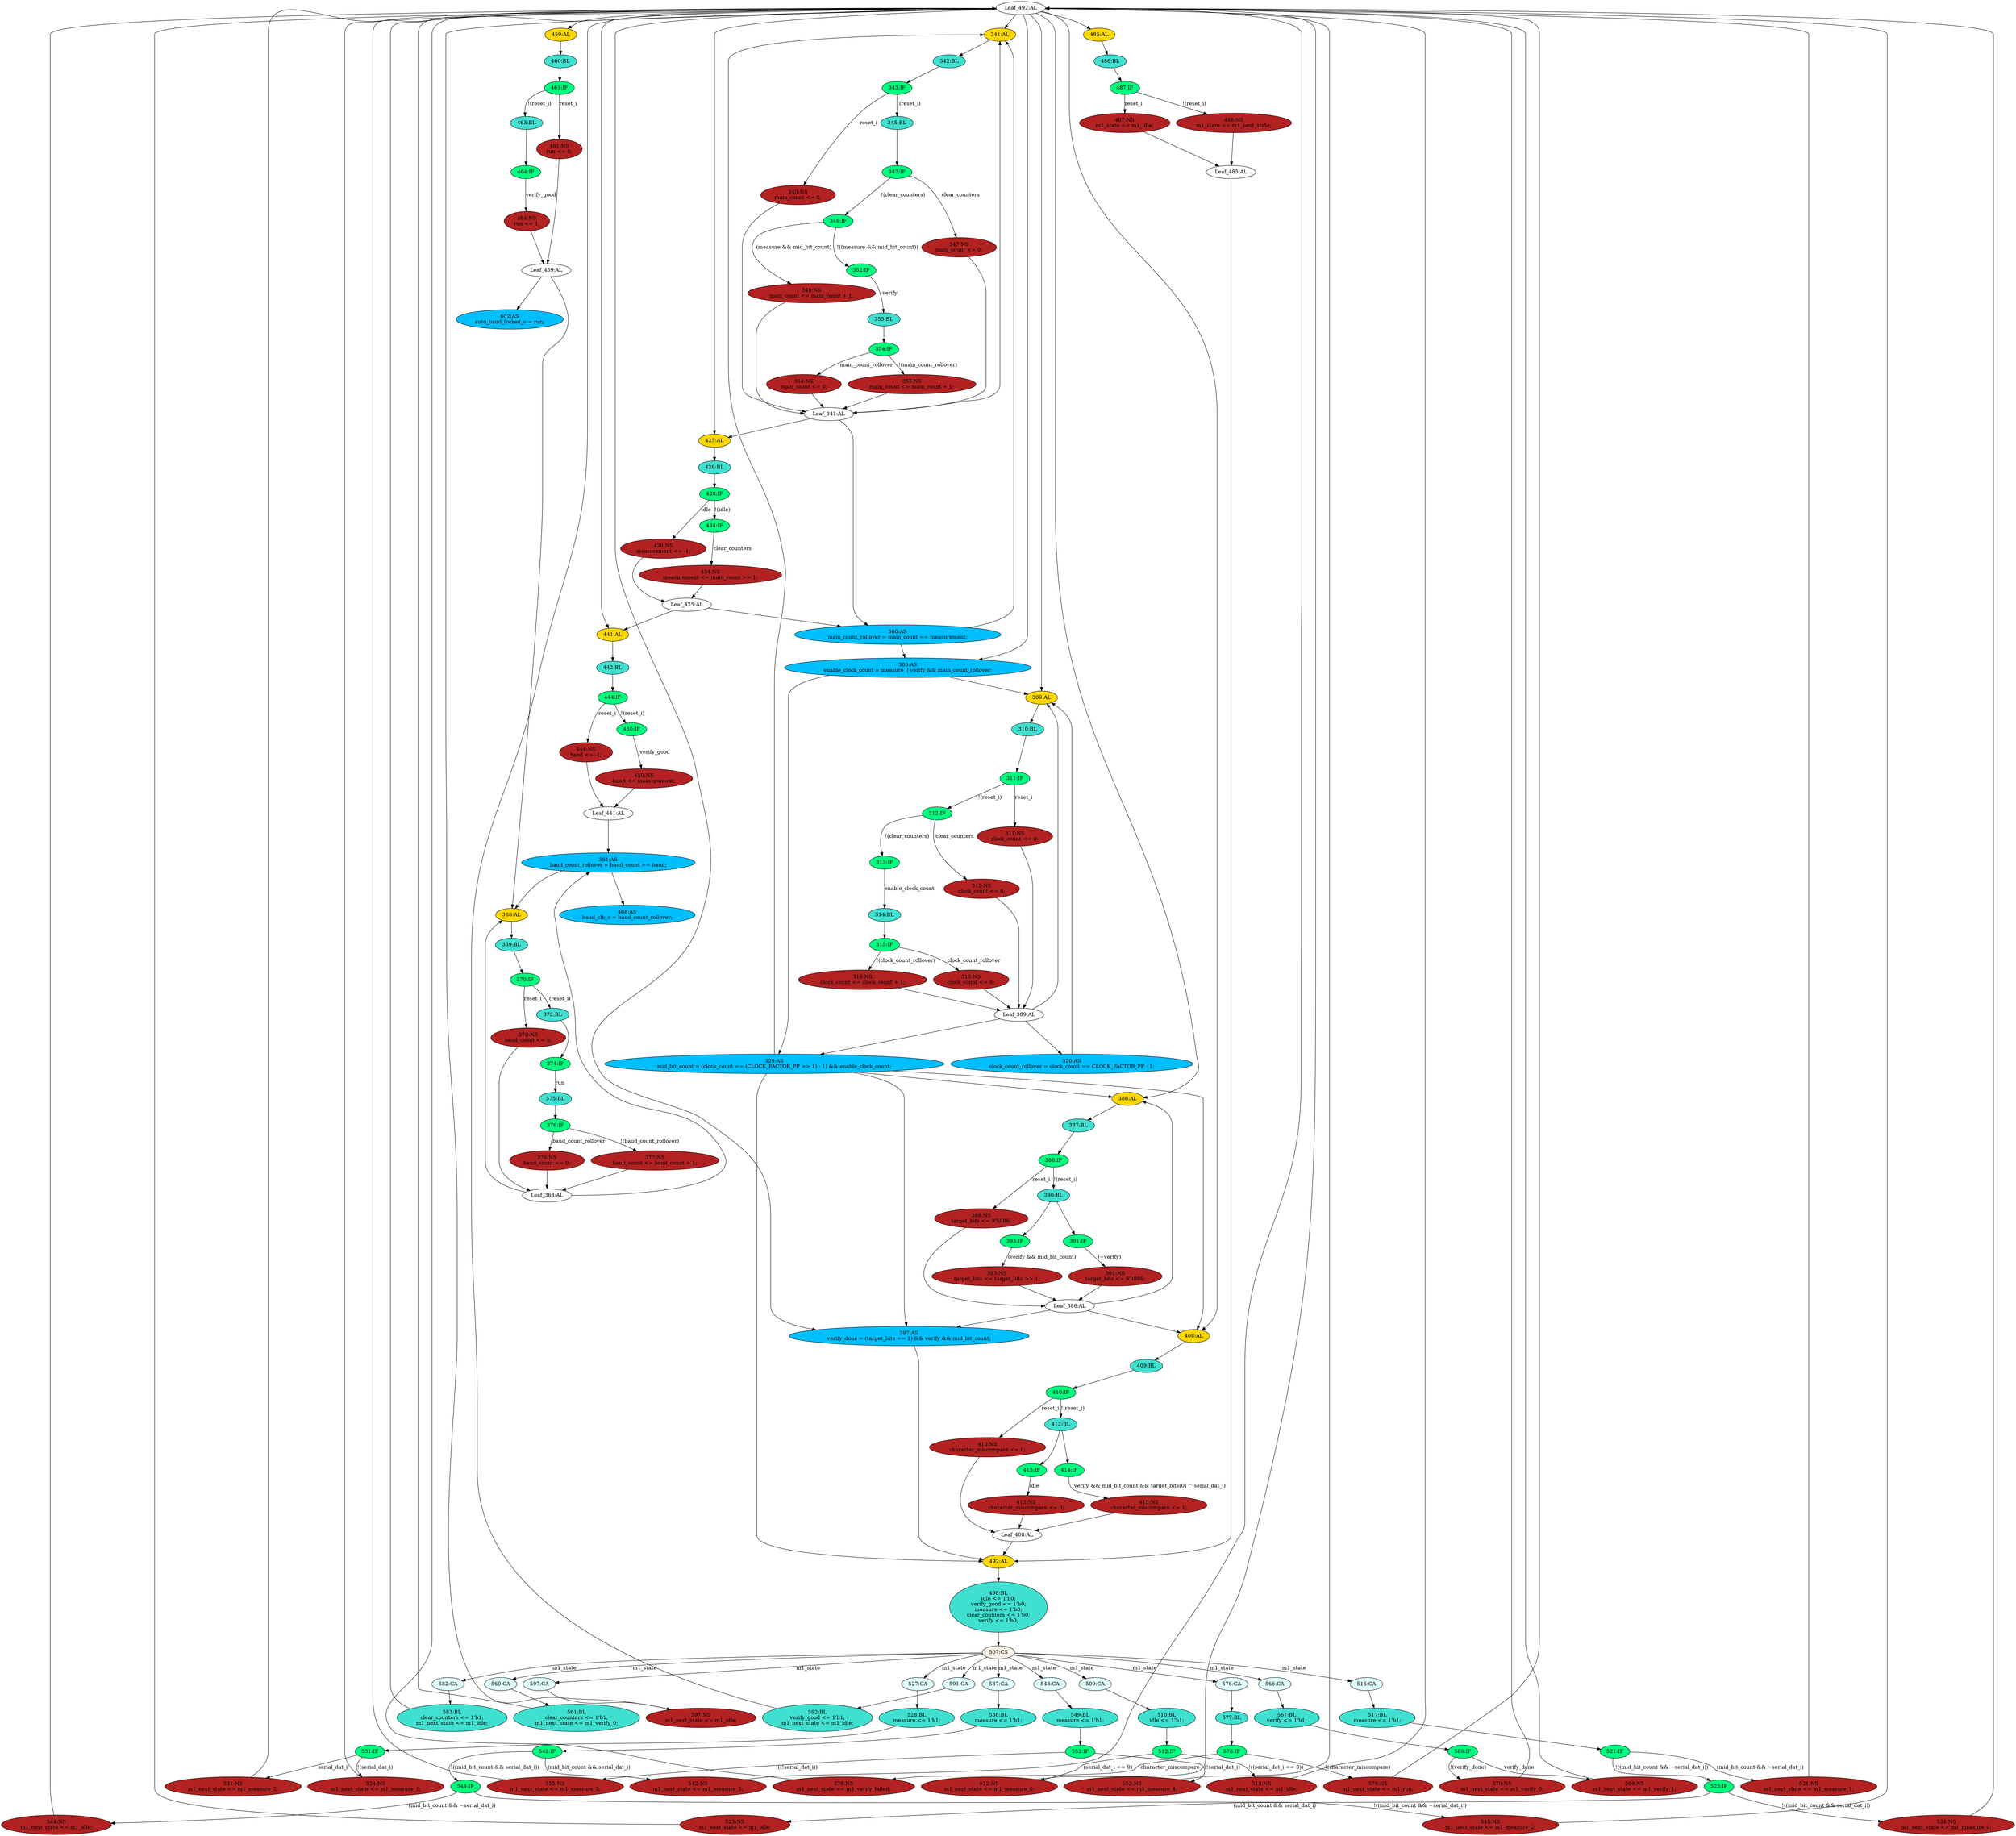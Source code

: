 strict digraph "compose( ,  )" {
	node [label="\N"];
	"442:BL"	 [ast="<pyverilog.vparser.ast.Block object at 0x7f19bd636b50>",
		fillcolor=turquoise,
		label="442:BL",
		statements="[]",
		style=filled,
		typ=Block];
	"444:IF"	 [ast="<pyverilog.vparser.ast.IfStatement object at 0x7f19bd636d10>",
		fillcolor=springgreen,
		label="444:IF",
		statements="[]",
		style=filled,
		typ=IfStatement];
	"442:BL" -> "444:IF"	 [cond="[]",
		lineno=None];
	"450:IF"	 [ast="<pyverilog.vparser.ast.IfStatement object at 0x7f19bd636ed0>",
		fillcolor=springgreen,
		label="450:IF",
		statements="[]",
		style=filled,
		typ=IfStatement];
	"450:NS"	 [ast="<pyverilog.vparser.ast.NonblockingSubstitution object at 0x7f19bd636fd0>",
		fillcolor=firebrick,
		label="450:NS
baud <= measurement;",
		statements="[<pyverilog.vparser.ast.NonblockingSubstitution object at 0x7f19bd636fd0>]",
		style=filled,
		typ=NonblockingSubstitution];
	"450:IF" -> "450:NS"	 [cond="['verify_good']",
		label=verify_good,
		lineno=450];
	"428:NS"	 [ast="<pyverilog.vparser.ast.NonblockingSubstitution object at 0x7f19bd6366d0>",
		fillcolor=firebrick,
		label="428:NS
measurement <= -1;",
		statements="[<pyverilog.vparser.ast.NonblockingSubstitution object at 0x7f19bd6366d0>]",
		style=filled,
		typ=NonblockingSubstitution];
	"Leaf_425:AL"	 [def_var="['measurement']",
		label="Leaf_425:AL"];
	"428:NS" -> "Leaf_425:AL"	 [cond="[]",
		lineno=None];
	"341:AL"	 [ast="<pyverilog.vparser.ast.Always object at 0x7f19bda67290>",
		clk_sens=True,
		fillcolor=gold,
		label="341:AL",
		sens="['clk_i', 'reset_i']",
		statements="[]",
		style=filled,
		typ=Always,
		use_var="['verify', 'clear_counters', 'main_count', 'main_count_rollover', 'measure', 'reset_i', 'mid_bit_count']"];
	"342:BL"	 [ast="<pyverilog.vparser.ast.Block object at 0x7f19bda67250>",
		fillcolor=turquoise,
		label="342:BL",
		statements="[]",
		style=filled,
		typ=Block];
	"341:AL" -> "342:BL"	 [cond="[]",
		lineno=None];
	"311:NS"	 [ast="<pyverilog.vparser.ast.NonblockingSubstitution object at 0x7f19bd68c290>",
		fillcolor=firebrick,
		label="311:NS
clock_count <= 0;",
		statements="[<pyverilog.vparser.ast.NonblockingSubstitution object at 0x7f19bd68c290>]",
		style=filled,
		typ=NonblockingSubstitution];
	"Leaf_309:AL"	 [def_var="['clock_count']",
		label="Leaf_309:AL"];
	"311:NS" -> "Leaf_309:AL"	 [cond="[]",
		lineno=None];
	"309:AL"	 [ast="<pyverilog.vparser.ast.Always object at 0x7f19bd68c110>",
		clk_sens=True,
		fillcolor=gold,
		label="309:AL",
		sens="['clk_i', 'reset_i']",
		statements="[]",
		style=filled,
		typ=Always,
		use_var="['clock_count_rollover', 'clear_counters', 'enable_clock_count', 'clock_count', 'reset_i']"];
	"310:BL"	 [ast="<pyverilog.vparser.ast.Block object at 0x7f19bd68c150>",
		fillcolor=turquoise,
		label="310:BL",
		statements="[]",
		style=filled,
		typ=Block];
	"309:AL" -> "310:BL"	 [cond="[]",
		lineno=None];
	"549:BL"	 [ast="<pyverilog.vparser.ast.Block object at 0x7f19bd641e90>",
		fillcolor=turquoise,
		label="549:BL
measure <= 1'b1;",
		statements="[<pyverilog.vparser.ast.NonblockingSubstitution object at 0x7f19bd641e50>]",
		style=filled,
		typ=Block];
	"552:IF"	 [ast="<pyverilog.vparser.ast.IfStatement object at 0x7f19bd6532d0>",
		fillcolor=springgreen,
		label="552:IF",
		statements="[]",
		style=filled,
		typ=IfStatement];
	"549:BL" -> "552:IF"	 [cond="[]",
		lineno=None];
	"353:BL"	 [ast="<pyverilog.vparser.ast.Block object at 0x7f19bda67c90>",
		fillcolor=turquoise,
		label="353:BL",
		statements="[]",
		style=filled,
		typ=Block];
	"354:IF"	 [ast="<pyverilog.vparser.ast.IfStatement object at 0x7f19bda67f10>",
		fillcolor=springgreen,
		label="354:IF",
		statements="[]",
		style=filled,
		typ=IfStatement];
	"353:BL" -> "354:IF"	 [cond="[]",
		lineno=None];
	"315:IF"	 [ast="<pyverilog.vparser.ast.IfStatement object at 0x7f19bd68c9d0>",
		fillcolor=springgreen,
		label="315:IF",
		statements="[]",
		style=filled,
		typ=IfStatement];
	"315:NS"	 [ast="<pyverilog.vparser.ast.NonblockingSubstitution object at 0x7f19bd68c990>",
		fillcolor=firebrick,
		label="315:NS
clock_count <= 0;",
		statements="[<pyverilog.vparser.ast.NonblockingSubstitution object at 0x7f19bd68c990>]",
		style=filled,
		typ=NonblockingSubstitution];
	"315:IF" -> "315:NS"	 [cond="['clock_count_rollover']",
		label=clock_count_rollover,
		lineno=315];
	"316:NS"	 [ast="<pyverilog.vparser.ast.NonblockingSubstitution object at 0x7f19bd68cb90>",
		fillcolor=firebrick,
		label="316:NS
clock_count <= clock_count + 1;",
		statements="[<pyverilog.vparser.ast.NonblockingSubstitution object at 0x7f19bd68cb90>]",
		style=filled,
		typ=NonblockingSubstitution];
	"315:IF" -> "316:NS"	 [cond="['clock_count_rollover']",
		label="!(clock_count_rollover)",
		lineno=315];
	"374:IF"	 [ast="<pyverilog.vparser.ast.IfStatement object at 0x7f19bda6d610>",
		fillcolor=springgreen,
		label="374:IF",
		statements="[]",
		style=filled,
		typ=IfStatement];
	"375:BL"	 [ast="<pyverilog.vparser.ast.Block object at 0x7f19bda6d650>",
		fillcolor=turquoise,
		label="375:BL",
		statements="[]",
		style=filled,
		typ=Block];
	"374:IF" -> "375:BL"	 [cond="['run']",
		label=run,
		lineno=374];
	"308:AS"	 [ast="<pyverilog.vparser.ast.Assign object at 0x7f19bd691e90>",
		def_var="['enable_clock_count']",
		fillcolor=deepskyblue,
		label="308:AS
enable_clock_count = measure || verify && main_count_rollover;",
		statements="[]",
		style=filled,
		typ=Assign,
		use_var="['measure', 'verify', 'main_count_rollover']"];
	"308:AS" -> "309:AL";
	"329:AS"	 [ast="<pyverilog.vparser.ast.Assign object at 0x7f19bd68ced0>",
		def_var="['mid_bit_count']",
		fillcolor=deepskyblue,
		label="329:AS
mid_bit_count = (clock_count == (CLOCK_FACTOR_PP >> 1) - 1) && enable_clock_count;",
		statements="[]",
		style=filled,
		typ=Assign,
		use_var="['clock_count', 'enable_clock_count']"];
	"308:AS" -> "329:AS";
	"583:BL"	 [ast="<pyverilog.vparser.ast.Block object at 0x7f19bd656610>",
		fillcolor=turquoise,
		label="583:BL
clear_counters <= 1'b1;
m1_next_state <= m1_idle;",
		statements="[<pyverilog.vparser.ast.NonblockingSubstitution object at 0x7f19bd656550>, <pyverilog.vparser.ast.NonblockingSubstitution object \
at 0x7f19bd656710>]",
		style=filled,
		typ=Block];
	"Leaf_492:AL"	 [def_var="['verify', 'm1_next_state', 'clear_counters', 'idle', 'measure', 'verify_good']",
		label="Leaf_492:AL"];
	"583:BL" -> "Leaf_492:AL"	 [cond="[]",
		lineno=None];
	"347:IF"	 [ast="<pyverilog.vparser.ast.IfStatement object at 0x7f19bda676d0>",
		fillcolor=springgreen,
		label="347:IF",
		statements="[]",
		style=filled,
		typ=IfStatement];
	"347:NS"	 [ast="<pyverilog.vparser.ast.NonblockingSubstitution object at 0x7f19bda67710>",
		fillcolor=firebrick,
		label="347:NS
main_count <= 0;",
		statements="[<pyverilog.vparser.ast.NonblockingSubstitution object at 0x7f19bda67710>]",
		style=filled,
		typ=NonblockingSubstitution];
	"347:IF" -> "347:NS"	 [cond="['clear_counters']",
		label=clear_counters,
		lineno=347];
	"349:IF"	 [ast="<pyverilog.vparser.ast.IfStatement object at 0x7f19bda67a90>",
		fillcolor=springgreen,
		label="349:IF",
		statements="[]",
		style=filled,
		typ=IfStatement];
	"347:IF" -> "349:IF"	 [cond="['clear_counters']",
		label="!(clear_counters)",
		lineno=347];
	"311:IF"	 [ast="<pyverilog.vparser.ast.IfStatement object at 0x7f19bd68c250>",
		fillcolor=springgreen,
		label="311:IF",
		statements="[]",
		style=filled,
		typ=IfStatement];
	"310:BL" -> "311:IF"	 [cond="[]",
		lineno=None];
	"560:CA"	 [ast="<pyverilog.vparser.ast.Case object at 0x7f19bd6533d0>",
		fillcolor=lightcyan,
		label="560:CA",
		statements="[]",
		style=filled,
		typ=Case];
	"561:BL"	 [ast="<pyverilog.vparser.ast.Block object at 0x7f19bd653690>",
		fillcolor=turquoise,
		label="561:BL
clear_counters <= 1'b1;
m1_next_state <= m1_verify_0;",
		statements="[<pyverilog.vparser.ast.NonblockingSubstitution object at 0x7f19bd6535d0>, <pyverilog.vparser.ast.NonblockingSubstitution object \
at 0x7f19bd653790>]",
		style=filled,
		typ=Block];
	"560:CA" -> "561:BL"	 [cond="[]",
		lineno=None];
	"444:NS"	 [ast="<pyverilog.vparser.ast.NonblockingSubstitution object at 0x7f19bd636d50>",
		fillcolor=firebrick,
		label="444:NS
baud <= -1;",
		statements="[<pyverilog.vparser.ast.NonblockingSubstitution object at 0x7f19bd636d50>]",
		style=filled,
		typ=NonblockingSubstitution];
	"Leaf_441:AL"	 [def_var="['baud']",
		label="Leaf_441:AL"];
	"444:NS" -> "Leaf_441:AL"	 [cond="[]",
		lineno=None];
	"464:IF"	 [ast="<pyverilog.vparser.ast.IfStatement object at 0x7f19bd62b4d0>",
		fillcolor=springgreen,
		label="464:IF",
		statements="[]",
		style=filled,
		typ=IfStatement];
	"464:NS"	 [ast="<pyverilog.vparser.ast.NonblockingSubstitution object at 0x7f19bd62b5d0>",
		fillcolor=firebrick,
		label="464:NS
run <= 1;",
		statements="[<pyverilog.vparser.ast.NonblockingSubstitution object at 0x7f19bd62b5d0>]",
		style=filled,
		typ=NonblockingSubstitution];
	"464:IF" -> "464:NS"	 [cond="['verify_good']",
		label=verify_good,
		lineno=464];
	"538:BL"	 [ast="<pyverilog.vparser.ast.Block object at 0x7f19bd641410>",
		fillcolor=turquoise,
		label="538:BL
measure <= 1'b1;",
		statements="[<pyverilog.vparser.ast.NonblockingSubstitution object at 0x7f19bd641390>]",
		style=filled,
		typ=Block];
	"542:IF"	 [ast="<pyverilog.vparser.ast.IfStatement object at 0x7f19bd641750>",
		fillcolor=springgreen,
		label="542:IF",
		statements="[]",
		style=filled,
		typ=IfStatement];
	"538:BL" -> "542:IF"	 [cond="[]",
		lineno=None];
	"Leaf_309:AL" -> "309:AL";
	"320:AS"	 [ast="<pyverilog.vparser.ast.Assign object at 0x7f19bd68cc90>",
		def_var="['clock_count_rollover']",
		fillcolor=deepskyblue,
		label="320:AS
clock_count_rollover = clock_count == CLOCK_FACTOR_PP - 1;",
		statements="[]",
		style=filled,
		typ=Assign,
		use_var="['clock_count']"];
	"Leaf_309:AL" -> "320:AS";
	"Leaf_309:AL" -> "329:AS";
	"Leaf_492:AL" -> "341:AL";
	"Leaf_492:AL" -> "309:AL";
	"Leaf_492:AL" -> "308:AS";
	"386:AL"	 [ast="<pyverilog.vparser.ast.Always object at 0x7f19bda6ddd0>",
		clk_sens=True,
		fillcolor=gold,
		label="386:AL",
		sens="['clk_i', 'reset_i']",
		statements="[]",
		style=filled,
		typ=Always,
		use_var="['verify', 'target_bits', 'reset_i', 'mid_bit_count']"];
	"Leaf_492:AL" -> "386:AL";
	"425:AL"	 [ast="<pyverilog.vparser.ast.Always object at 0x7f19bd636510>",
		clk_sens=True,
		fillcolor=gold,
		label="425:AL",
		sens="['clk_i', 'idle']",
		statements="[]",
		style=filled,
		typ=Always,
		use_var="['idle', 'clear_counters', 'main_count']"];
	"Leaf_492:AL" -> "425:AL";
	"459:AL"	 [ast="<pyverilog.vparser.ast.Always object at 0x7f19bd62b190>",
		clk_sens=True,
		fillcolor=gold,
		label="459:AL",
		sens="['clk_i', 'reset_i']",
		statements="[]",
		style=filled,
		typ=Always,
		use_var="['reset_i', 'verify_good']"];
	"Leaf_492:AL" -> "459:AL";
	"397:AS"	 [ast="<pyverilog.vparser.ast.Assign object at 0x7f19bda69810>",
		def_var="['verify_done']",
		fillcolor=deepskyblue,
		label="397:AS
verify_done = (target_bits == 1) && verify && mid_bit_count;",
		statements="[]",
		style=filled,
		typ=Assign,
		use_var="['target_bits', 'verify', 'mid_bit_count']"];
	"Leaf_492:AL" -> "397:AS";
	"485:AL"	 [ast="<pyverilog.vparser.ast.Always object at 0x7f19bd62b910>",
		clk_sens=True,
		fillcolor=gold,
		label="485:AL",
		sens="['clk_i', 'reset_i']",
		statements="[]",
		style=filled,
		typ=Always,
		use_var="['m1_next_state', 'reset_i']"];
	"Leaf_492:AL" -> "485:AL";
	"408:AL"	 [ast="<pyverilog.vparser.ast.Always object at 0x7f19bda69a10>",
		clk_sens=True,
		fillcolor=gold,
		label="408:AL",
		sens="['clk_i', 'reset_i']",
		statements="[]",
		style=filled,
		typ=Always,
		use_var="['verify', 'serial_dat_i', 'idle', 'target_bits', 'reset_i', 'mid_bit_count']"];
	"Leaf_492:AL" -> "408:AL";
	"441:AL"	 [ast="<pyverilog.vparser.ast.Always object at 0x7f19bd636b90>",
		clk_sens=True,
		fillcolor=gold,
		label="441:AL",
		sens="['clk_i', 'reset_i']",
		statements="[]",
		style=filled,
		typ=Always,
		use_var="['verify_good', 'reset_i', 'measurement']"];
	"Leaf_492:AL" -> "441:AL";
	"531:NS"	 [ast="<pyverilog.vparser.ast.NonblockingSubstitution object at 0x7f19bd637fd0>",
		fillcolor=firebrick,
		label="531:NS
m1_next_state <= m1_measure_2;",
		statements="[<pyverilog.vparser.ast.NonblockingSubstitution object at 0x7f19bd637fd0>]",
		style=filled,
		typ=NonblockingSubstitution];
	"531:NS" -> "Leaf_492:AL"	 [cond="[]",
		lineno=None];
	"498:BL"	 [ast="<pyverilog.vparser.ast.Block object at 0x7f19bd62e810>",
		fillcolor=turquoise,
		label="498:BL
idle <= 1'b0;
verify_good <= 1'b0;
measure <= 1'b0;
clear_counters <= 1'b0;
verify <= 1'b0;",
		statements="[<pyverilog.vparser.ast.NonblockingSubstitution object at 0x7f19bd62e250>, <pyverilog.vparser.ast.NonblockingSubstitution object \
at 0x7f19bd62e390>, <pyverilog.vparser.ast.NonblockingSubstitution object at 0x7f19bd62e4d0>, <pyverilog.vparser.ast.NonblockingSubstitution \
object at 0x7f19bd62e650>, <pyverilog.vparser.ast.NonblockingSubstitution object at 0x7f19bd62e790>]",
		style=filled,
		typ=Block];
	"507:CS"	 [ast="<pyverilog.vparser.ast.CaseStatement object at 0x7f19bd656b10>",
		fillcolor=linen,
		label="507:CS",
		statements="[]",
		style=filled,
		typ=CaseStatement];
	"498:BL" -> "507:CS"	 [cond="[]",
		lineno=None];
	"349:NS"	 [ast="<pyverilog.vparser.ast.NonblockingSubstitution object at 0x7f19bda67ad0>",
		fillcolor=firebrick,
		label="349:NS
main_count <= main_count + 1;",
		statements="[<pyverilog.vparser.ast.NonblockingSubstitution object at 0x7f19bda67ad0>]",
		style=filled,
		typ=NonblockingSubstitution];
	"Leaf_341:AL"	 [def_var="['main_count']",
		label="Leaf_341:AL"];
	"349:NS" -> "Leaf_341:AL"	 [cond="[]",
		lineno=None];
	"414:IF"	 [ast="<pyverilog.vparser.ast.IfStatement object at 0x7f19bd636250>",
		fillcolor=springgreen,
		label="414:IF",
		statements="[]",
		style=filled,
		typ=IfStatement];
	"415:NS"	 [ast="<pyverilog.vparser.ast.NonblockingSubstitution object at 0x7f19bd636390>",
		fillcolor=firebrick,
		label="415:NS
character_miscompare <= 1;",
		statements="[<pyverilog.vparser.ast.NonblockingSubstitution object at 0x7f19bd636390>]",
		style=filled,
		typ=NonblockingSubstitution];
	"414:IF" -> "415:NS"	 [cond="['verify', 'mid_bit_count', 'target_bits', 'serial_dat_i']",
		label="(verify && mid_bit_count && target_bits[0] ^ serial_dat_i)",
		lineno=414];
	"523:NS"	 [ast="<pyverilog.vparser.ast.NonblockingSubstitution object at 0x7f19bd637a10>",
		fillcolor=firebrick,
		label="523:NS
m1_next_state <= m1_idle;",
		statements="[<pyverilog.vparser.ast.NonblockingSubstitution object at 0x7f19bd637a10>]",
		style=filled,
		typ=NonblockingSubstitution];
	"523:NS" -> "Leaf_492:AL"	 [cond="[]",
		lineno=None];
	"450:NS" -> "Leaf_441:AL"	 [cond="[]",
		lineno=None];
	"355:NS"	 [ast="<pyverilog.vparser.ast.NonblockingSubstitution object at 0x7f19bda6d110>",
		fillcolor=firebrick,
		label="355:NS
main_count <= main_count + 1;",
		statements="[<pyverilog.vparser.ast.NonblockingSubstitution object at 0x7f19bda6d110>]",
		style=filled,
		typ=NonblockingSubstitution];
	"355:NS" -> "Leaf_341:AL"	 [cond="[]",
		lineno=None];
	"Leaf_408:AL"	 [def_var="['character_miscompare']",
		label="Leaf_408:AL"];
	"415:NS" -> "Leaf_408:AL"	 [cond="[]",
		lineno=None];
	"597:CA"	 [ast="<pyverilog.vparser.ast.Case object at 0x7f19bd656bd0>",
		fillcolor=lightcyan,
		label="597:CA",
		statements="[]",
		style=filled,
		typ=Case];
	"597:NS"	 [ast="<pyverilog.vparser.ast.NonblockingSubstitution object at 0x7f19bd656cd0>",
		fillcolor=firebrick,
		label="597:NS
m1_next_state <= m1_idle;",
		statements="[<pyverilog.vparser.ast.NonblockingSubstitution object at 0x7f19bd656cd0>]",
		style=filled,
		typ=NonblockingSubstitution];
	"597:CA" -> "597:NS"	 [cond="[]",
		lineno=None];
	"369:BL"	 [ast="<pyverilog.vparser.ast.Block object at 0x7f19bda6d290>",
		fillcolor=turquoise,
		label="369:BL",
		statements="[]",
		style=filled,
		typ=Block];
	"370:IF"	 [ast="<pyverilog.vparser.ast.IfStatement object at 0x7f19bda6d490>",
		fillcolor=springgreen,
		label="370:IF",
		statements="[]",
		style=filled,
		typ=IfStatement];
	"369:BL" -> "370:IF"	 [cond="[]",
		lineno=None];
	"387:BL"	 [ast="<pyverilog.vparser.ast.Block object at 0x7f19bda6de10>",
		fillcolor=turquoise,
		label="387:BL",
		statements="[]",
		style=filled,
		typ=Block];
	"386:AL" -> "387:BL"	 [cond="[]",
		lineno=None];
	"507:CS" -> "560:CA"	 [cond="['m1_state']",
		label=m1_state,
		lineno=507];
	"507:CS" -> "597:CA"	 [cond="['m1_state']",
		label=m1_state,
		lineno=507];
	"516:CA"	 [ast="<pyverilog.vparser.ast.Case object at 0x7f19bd637090>",
		fillcolor=lightcyan,
		label="516:CA",
		statements="[]",
		style=filled,
		typ=Case];
	"507:CS" -> "516:CA"	 [cond="['m1_state']",
		label=m1_state,
		lineno=507];
	"548:CA"	 [ast="<pyverilog.vparser.ast.Case object at 0x7f19bd641810>",
		fillcolor=lightcyan,
		label="548:CA",
		statements="[]",
		style=filled,
		typ=Case];
	"507:CS" -> "548:CA"	 [cond="['m1_state']",
		label=m1_state,
		lineno=507];
	"576:CA"	 [ast="<pyverilog.vparser.ast.Case object at 0x7f19bd6539d0>",
		fillcolor=lightcyan,
		label="576:CA",
		statements="[]",
		style=filled,
		typ=Case];
	"507:CS" -> "576:CA"	 [cond="['m1_state']",
		label=m1_state,
		lineno=507];
	"537:CA"	 [ast="<pyverilog.vparser.ast.Case object at 0x7f19bd6411d0>",
		fillcolor=lightcyan,
		label="537:CA",
		statements="[]",
		style=filled,
		typ=Case];
	"507:CS" -> "537:CA"	 [cond="['m1_state']",
		label=m1_state,
		lineno=507];
	"527:CA"	 [ast="<pyverilog.vparser.ast.Case object at 0x7f19bd6376d0>",
		fillcolor=lightcyan,
		label="527:CA",
		statements="[]",
		style=filled,
		typ=Case];
	"507:CS" -> "527:CA"	 [cond="['m1_state']",
		label=m1_state,
		lineno=507];
	"566:CA"	 [ast="<pyverilog.vparser.ast.Case object at 0x7f19bd653850>",
		fillcolor=lightcyan,
		label="566:CA",
		statements="[]",
		style=filled,
		typ=Case];
	"507:CS" -> "566:CA"	 [cond="['m1_state']",
		label=m1_state,
		lineno=507];
	"509:CA"	 [ast="<pyverilog.vparser.ast.Case object at 0x7f19bd62e950>",
		fillcolor=lightcyan,
		label="509:CA",
		statements="[]",
		style=filled,
		typ=Case];
	"507:CS" -> "509:CA"	 [cond="['m1_state']",
		label=m1_state,
		lineno=507];
	"591:CA"	 [ast="<pyverilog.vparser.ast.Case object at 0x7f19bd6567d0>",
		fillcolor=lightcyan,
		label="591:CA",
		statements="[]",
		style=filled,
		typ=Case];
	"507:CS" -> "591:CA"	 [cond="['m1_state']",
		label=m1_state,
		lineno=507];
	"582:CA"	 [ast="<pyverilog.vparser.ast.Case object at 0x7f19bd6563d0>",
		fillcolor=lightcyan,
		label="582:CA",
		statements="[]",
		style=filled,
		typ=Case];
	"507:CS" -> "582:CA"	 [cond="['m1_state']",
		label=m1_state,
		lineno=507];
	"377:NS"	 [ast="<pyverilog.vparser.ast.NonblockingSubstitution object at 0x7f19bda6da90>",
		fillcolor=firebrick,
		label="377:NS
baud_count <= baud_count + 1;",
		statements="[<pyverilog.vparser.ast.NonblockingSubstitution object at 0x7f19bda6da90>]",
		style=filled,
		typ=NonblockingSubstitution];
	"Leaf_368:AL"	 [def_var="['baud_count']",
		label="Leaf_368:AL"];
	"377:NS" -> "Leaf_368:AL"	 [cond="[]",
		lineno=None];
	"360:AS"	 [ast="<pyverilog.vparser.ast.Assign object at 0x7f19bda67bd0>",
		def_var="['main_count_rollover']",
		fillcolor=deepskyblue,
		label="360:AS
main_count_rollover = main_count == measurement;",
		statements="[]",
		style=filled,
		typ=Assign,
		use_var="['main_count', 'measurement']"];
	"Leaf_425:AL" -> "360:AS";
	"Leaf_425:AL" -> "441:AL";
	"544:NS"	 [ast="<pyverilog.vparser.ast.NonblockingSubstitution object at 0x7f19bd641b90>",
		fillcolor=firebrick,
		label="544:NS
m1_next_state <= m1_idle;",
		statements="[<pyverilog.vparser.ast.NonblockingSubstitution object at 0x7f19bd641b90>]",
		style=filled,
		typ=NonblockingSubstitution];
	"544:NS" -> "Leaf_492:AL"	 [cond="[]",
		lineno=None];
	"376:IF"	 [ast="<pyverilog.vparser.ast.IfStatement object at 0x7f19bda6d8d0>",
		fillcolor=springgreen,
		label="376:IF",
		statements="[]",
		style=filled,
		typ=IfStatement];
	"376:IF" -> "377:NS"	 [cond="['baud_count_rollover']",
		label="!(baud_count_rollover)",
		lineno=376];
	"376:NS"	 [ast="<pyverilog.vparser.ast.NonblockingSubstitution object at 0x7f19bda6d890>",
		fillcolor=firebrick,
		label="376:NS
baud_count <= 0;",
		statements="[<pyverilog.vparser.ast.NonblockingSubstitution object at 0x7f19bda6d890>]",
		style=filled,
		typ=NonblockingSubstitution];
	"376:IF" -> "376:NS"	 [cond="['baud_count_rollover']",
		label=baud_count_rollover,
		lineno=376];
	"444:IF" -> "450:IF"	 [cond="['reset_i']",
		label="!(reset_i)",
		lineno=444];
	"444:IF" -> "444:NS"	 [cond="['reset_i']",
		label=reset_i,
		lineno=444];
	"517:BL"	 [ast="<pyverilog.vparser.ast.Block object at 0x7f19bd637290>",
		fillcolor=turquoise,
		label="517:BL
measure <= 1'b1;",
		statements="[<pyverilog.vparser.ast.NonblockingSubstitution object at 0x7f19bd637210>]",
		style=filled,
		typ=Block];
	"516:CA" -> "517:BL"	 [cond="[]",
		lineno=None];
	"512:NS"	 [ast="<pyverilog.vparser.ast.NonblockingSubstitution object at 0x7f19bd62ee50>",
		fillcolor=firebrick,
		label="512:NS
m1_next_state <= m1_measure_0;",
		statements="[<pyverilog.vparser.ast.NonblockingSubstitution object at 0x7f19bd62ee50>]",
		style=filled,
		typ=NonblockingSubstitution];
	"512:NS" -> "Leaf_492:AL"	 [cond="[]",
		lineno=None];
	"561:BL" -> "Leaf_492:AL"	 [cond="[]",
		lineno=None];
	"534:NS"	 [ast="<pyverilog.vparser.ast.NonblockingSubstitution object at 0x7f19bd641210>",
		fillcolor=firebrick,
		label="534:NS
m1_next_state <= m1_measure_1;",
		statements="[<pyverilog.vparser.ast.NonblockingSubstitution object at 0x7f19bd641210>]",
		style=filled,
		typ=NonblockingSubstitution];
	"534:NS" -> "Leaf_492:AL"	 [cond="[]",
		lineno=None];
	"313:IF"	 [ast="<pyverilog.vparser.ast.IfStatement object at 0x7f19bd68c710>",
		fillcolor=springgreen,
		label="313:IF",
		statements="[]",
		style=filled,
		typ=IfStatement];
	"314:BL"	 [ast="<pyverilog.vparser.ast.Block object at 0x7f19bd68c750>",
		fillcolor=turquoise,
		label="314:BL",
		statements="[]",
		style=filled,
		typ=Block];
	"313:IF" -> "314:BL"	 [cond="['enable_clock_count']",
		label=enable_clock_count,
		lineno=313];
	"592:BL"	 [ast="<pyverilog.vparser.ast.Block object at 0x7f19bd6569d0>",
		fillcolor=turquoise,
		label="592:BL
verify_good <= 1'b1;
m1_next_state <= m1_idle;",
		statements="[<pyverilog.vparser.ast.NonblockingSubstitution object at 0x7f19bd656910>, <pyverilog.vparser.ast.NonblockingSubstitution object \
at 0x7f19bd656ad0>]",
		style=filled,
		typ=Block];
	"592:BL" -> "Leaf_492:AL"	 [cond="[]",
		lineno=None];
	"434:IF"	 [ast="<pyverilog.vparser.ast.IfStatement object at 0x7f19bd636890>",
		fillcolor=springgreen,
		label="434:IF",
		statements="[]",
		style=filled,
		typ=IfStatement];
	"434:NS"	 [ast="<pyverilog.vparser.ast.NonblockingSubstitution object at 0x7f19bd636a10>",
		fillcolor=firebrick,
		label="434:NS
measurement <= main_count >> 1;",
		statements="[<pyverilog.vparser.ast.NonblockingSubstitution object at 0x7f19bd636a10>]",
		style=filled,
		typ=NonblockingSubstitution];
	"434:IF" -> "434:NS"	 [cond="['clear_counters']",
		label=clear_counters,
		lineno=434];
	"381:AS"	 [ast="<pyverilog.vparser.ast.Assign object at 0x7f19bda6db50>",
		def_var="['baud_count_rollover']",
		fillcolor=deepskyblue,
		label="381:AS
baud_count_rollover = baud_count == baud;",
		statements="[]",
		style=filled,
		typ=Assign,
		use_var="['baud_count', 'baud']"];
	"Leaf_368:AL" -> "381:AS";
	"368:AL"	 [ast="<pyverilog.vparser.ast.Always object at 0x7f19bda6d2d0>",
		clk_sens=True,
		fillcolor=gold,
		label="368:AL",
		sens="['clk_i', 'reset_i']",
		statements="[]",
		style=filled,
		typ=Always,
		use_var="['baud_count', 'run', 'reset_i', 'baud_count_rollover']"];
	"Leaf_368:AL" -> "368:AL";
	"548:CA" -> "549:BL"	 [cond="[]",
		lineno=None];
	"487:IF"	 [ast="<pyverilog.vparser.ast.IfStatement object at 0x7f19bd62bb90>",
		fillcolor=springgreen,
		label="487:IF",
		statements="[]",
		style=filled,
		typ=IfStatement];
	"487:NS"	 [ast="<pyverilog.vparser.ast.NonblockingSubstitution object at 0x7f19bd62bb50>",
		fillcolor=firebrick,
		label="487:NS
m1_state <= m1_idle;",
		statements="[<pyverilog.vparser.ast.NonblockingSubstitution object at 0x7f19bd62bb50>]",
		style=filled,
		typ=NonblockingSubstitution];
	"487:IF" -> "487:NS"	 [cond="['reset_i']",
		label=reset_i,
		lineno=487];
	"488:NS"	 [ast="<pyverilog.vparser.ast.NonblockingSubstitution object at 0x7f19bd62bd10>",
		fillcolor=firebrick,
		label="488:NS
m1_state <= m1_next_state;",
		statements="[<pyverilog.vparser.ast.NonblockingSubstitution object at 0x7f19bd62bd10>]",
		style=filled,
		typ=NonblockingSubstitution];
	"487:IF" -> "488:NS"	 [cond="['reset_i']",
		label="!(reset_i)",
		lineno=487];
	"513:NS"	 [ast="<pyverilog.vparser.ast.NonblockingSubstitution object at 0x7f19bd637050>",
		fillcolor=firebrick,
		label="513:NS
m1_next_state <= m1_idle;",
		statements="[<pyverilog.vparser.ast.NonblockingSubstitution object at 0x7f19bd637050>]",
		style=filled,
		typ=NonblockingSubstitution];
	"513:NS" -> "Leaf_492:AL"	 [cond="[]",
		lineno=None];
	"Leaf_386:AL"	 [def_var="['target_bits']",
		label="Leaf_386:AL"];
	"Leaf_386:AL" -> "386:AL";
	"Leaf_386:AL" -> "397:AS";
	"Leaf_386:AL" -> "408:AL";
	"570:NS"	 [ast="<pyverilog.vparser.ast.NonblockingSubstitution object at 0x7f19bd653e10>",
		fillcolor=firebrick,
		label="570:NS
m1_next_state <= m1_verify_0;",
		statements="[<pyverilog.vparser.ast.NonblockingSubstitution object at 0x7f19bd653e10>]",
		style=filled,
		typ=NonblockingSubstitution];
	"570:NS" -> "Leaf_492:AL"	 [cond="[]",
		lineno=None];
	"523:IF"	 [ast="<pyverilog.vparser.ast.IfStatement object at 0x7f19bd637ad0>",
		fillcolor=springgreen,
		label="523:IF",
		statements="[]",
		style=filled,
		typ=IfStatement];
	"523:IF" -> "523:NS"	 [cond="['mid_bit_count', 'serial_dat_i']",
		label="(mid_bit_count && serial_dat_i)",
		lineno=523];
	"524:NS"	 [ast="<pyverilog.vparser.ast.NonblockingSubstitution object at 0x7f19bd637c10>",
		fillcolor=firebrick,
		label="524:NS
m1_next_state <= m1_measure_0;",
		statements="[<pyverilog.vparser.ast.NonblockingSubstitution object at 0x7f19bd637c10>]",
		style=filled,
		typ=NonblockingSubstitution];
	"523:IF" -> "524:NS"	 [cond="['mid_bit_count', 'serial_dat_i']",
		label="!((mid_bit_count && serial_dat_i))",
		lineno=523];
	"578:IF"	 [ast="<pyverilog.vparser.ast.IfStatement object at 0x7f19bd656210>",
		fillcolor=springgreen,
		label="578:IF",
		statements="[]",
		style=filled,
		typ=IfStatement];
	"578:NS"	 [ast="<pyverilog.vparser.ast.NonblockingSubstitution object at 0x7f19bd656150>",
		fillcolor=firebrick,
		label="578:NS
m1_next_state <= m1_verify_failed;",
		statements="[<pyverilog.vparser.ast.NonblockingSubstitution object at 0x7f19bd656150>]",
		style=filled,
		typ=NonblockingSubstitution];
	"578:IF" -> "578:NS"	 [cond="['character_miscompare']",
		label=character_miscompare,
		lineno=578];
	"579:NS"	 [ast="<pyverilog.vparser.ast.NonblockingSubstitution object at 0x7f19bd656310>",
		fillcolor=firebrick,
		label="579:NS
m1_next_state <= m1_run;",
		statements="[<pyverilog.vparser.ast.NonblockingSubstitution object at 0x7f19bd656310>]",
		style=filled,
		typ=NonblockingSubstitution];
	"578:IF" -> "579:NS"	 [cond="['character_miscompare']",
		label="!(character_miscompare)",
		lineno=578];
	"426:BL"	 [ast="<pyverilog.vparser.ast.Block object at 0x7f19bd6364d0>",
		fillcolor=turquoise,
		label="426:BL",
		statements="[]",
		style=filled,
		typ=Block];
	"425:AL" -> "426:BL"	 [cond="[]",
		lineno=None];
	"Leaf_341:AL" -> "341:AL";
	"Leaf_341:AL" -> "425:AL";
	"Leaf_341:AL" -> "360:AS";
	"555:NS"	 [ast="<pyverilog.vparser.ast.NonblockingSubstitution object at 0x7f19bd653410>",
		fillcolor=firebrick,
		label="555:NS
m1_next_state <= m1_measure_3;",
		statements="[<pyverilog.vparser.ast.NonblockingSubstitution object at 0x7f19bd653410>]",
		style=filled,
		typ=NonblockingSubstitution];
	"552:IF" -> "555:NS"	 [cond="['serial_dat_i']",
		label="!((!serial_dat_i))",
		lineno=552];
	"552:NS"	 [ast="<pyverilog.vparser.ast.NonblockingSubstitution object at 0x7f19bd653210>",
		fillcolor=firebrick,
		label="552:NS
m1_next_state <= m1_measure_4;",
		statements="[<pyverilog.vparser.ast.NonblockingSubstitution object at 0x7f19bd653210>]",
		style=filled,
		typ=NonblockingSubstitution];
	"552:IF" -> "552:NS"	 [cond="['serial_dat_i']",
		label="(!serial_dat_i)",
		lineno=552];
	"410:IF"	 [ast="<pyverilog.vparser.ast.IfStatement object at 0x7f19bda69c10>",
		fillcolor=springgreen,
		label="410:IF",
		statements="[]",
		style=filled,
		typ=IfStatement];
	"410:NS"	 [ast="<pyverilog.vparser.ast.NonblockingSubstitution object at 0x7f19bda69bd0>",
		fillcolor=firebrick,
		label="410:NS
character_miscompare <= 0;",
		statements="[<pyverilog.vparser.ast.NonblockingSubstitution object at 0x7f19bda69bd0>]",
		style=filled,
		typ=NonblockingSubstitution];
	"410:IF" -> "410:NS"	 [cond="['reset_i']",
		label=reset_i,
		lineno=410];
	"412:BL"	 [ast="<pyverilog.vparser.ast.Block object at 0x7f19bda69f50>",
		fillcolor=turquoise,
		label="412:BL",
		statements="[]",
		style=filled,
		typ=Block];
	"410:IF" -> "412:BL"	 [cond="['reset_i']",
		label="!(reset_i)",
		lineno=410];
	"347:NS" -> "Leaf_341:AL"	 [cond="[]",
		lineno=None];
	"460:BL"	 [ast="<pyverilog.vparser.ast.Block object at 0x7f19bd62b150>",
		fillcolor=turquoise,
		label="460:BL",
		statements="[]",
		style=filled,
		typ=Block];
	"459:AL" -> "460:BL"	 [cond="[]",
		lineno=None];
	"577:BL"	 [ast="<pyverilog.vparser.ast.Block object at 0x7f19bd653a90>",
		fillcolor=turquoise,
		label="577:BL",
		statements="[]",
		style=filled,
		typ=Block];
	"576:CA" -> "577:BL"	 [cond="[]",
		lineno=None];
	"569:NS"	 [ast="<pyverilog.vparser.ast.NonblockingSubstitution object at 0x7f19bd653c50>",
		fillcolor=firebrick,
		label="569:NS
m1_next_state <= m1_verify_1;",
		statements="[<pyverilog.vparser.ast.NonblockingSubstitution object at 0x7f19bd653c50>]",
		style=filled,
		typ=NonblockingSubstitution];
	"569:NS" -> "Leaf_492:AL"	 [cond="[]",
		lineno=None];
	"521:IF"	 [ast="<pyverilog.vparser.ast.IfStatement object at 0x7f19bd637610>",
		fillcolor=springgreen,
		label="521:IF",
		statements="[]",
		style=filled,
		typ=IfStatement];
	"517:BL" -> "521:IF"	 [cond="[]",
		lineno=None];
	"391:NS"	 [ast="<pyverilog.vparser.ast.NonblockingSubstitution object at 0x7f19bda69290>",
		fillcolor=firebrick,
		label="391:NS
target_bits <= 9'h086;",
		statements="[<pyverilog.vparser.ast.NonblockingSubstitution object at 0x7f19bda69290>]",
		style=filled,
		typ=NonblockingSubstitution];
	"391:NS" -> "Leaf_386:AL"	 [cond="[]",
		lineno=None];
	"410:NS" -> "Leaf_408:AL"	 [cond="[]",
		lineno=None];
	"312:IF"	 [ast="<pyverilog.vparser.ast.IfStatement object at 0x7f19bd68c510>",
		fillcolor=springgreen,
		label="312:IF",
		statements="[]",
		style=filled,
		typ=IfStatement];
	"312:IF" -> "313:IF"	 [cond="['clear_counters']",
		label="!(clear_counters)",
		lineno=312];
	"312:NS"	 [ast="<pyverilog.vparser.ast.NonblockingSubstitution object at 0x7f19bd68c550>",
		fillcolor=firebrick,
		label="312:NS
clock_count <= 0;",
		statements="[<pyverilog.vparser.ast.NonblockingSubstitution object at 0x7f19bd68c550>]",
		style=filled,
		typ=NonblockingSubstitution];
	"312:IF" -> "312:NS"	 [cond="['clear_counters']",
		label=clear_counters,
		lineno=312];
	"428:IF"	 [ast="<pyverilog.vparser.ast.IfStatement object at 0x7f19bd636690>",
		fillcolor=springgreen,
		label="428:IF",
		statements="[]",
		style=filled,
		typ=IfStatement];
	"426:BL" -> "428:IF"	 [cond="[]",
		lineno=None];
	"434:NS" -> "Leaf_425:AL"	 [cond="[]",
		lineno=None];
	"Leaf_485:AL"	 [def_var="['m1_state']",
		label="Leaf_485:AL"];
	"487:NS" -> "Leaf_485:AL"	 [cond="[]",
		lineno=None];
	"537:CA" -> "538:BL"	 [cond="[]",
		lineno=None];
	"381:AS" -> "368:AL";
	"468:AS"	 [ast="<pyverilog.vparser.ast.Assign object at 0x7f19bd62b690>",
		def_var="['baud_clk_o']",
		fillcolor=deepskyblue,
		label="468:AS
baud_clk_o = baud_count_rollover;",
		statements="[]",
		style=filled,
		typ=Assign,
		use_var="['baud_count_rollover']"];
	"381:AS" -> "468:AS";
	"393:IF"	 [ast="<pyverilog.vparser.ast.IfStatement object at 0x7f19bda69410>",
		fillcolor=springgreen,
		label="393:IF",
		statements="[]",
		style=filled,
		typ=IfStatement];
	"393:NS"	 [ast="<pyverilog.vparser.ast.NonblockingSubstitution object at 0x7f19bda69590>",
		fillcolor=firebrick,
		label="393:NS
target_bits <= target_bits >> 1;",
		statements="[<pyverilog.vparser.ast.NonblockingSubstitution object at 0x7f19bda69590>]",
		style=filled,
		typ=NonblockingSubstitution];
	"393:IF" -> "393:NS"	 [cond="['verify', 'mid_bit_count']",
		label="(verify && mid_bit_count)",
		lineno=393];
	"488:NS" -> "Leaf_485:AL"	 [cond="[]",
		lineno=None];
	"314:BL" -> "315:IF"	 [cond="[]",
		lineno=None];
	"354:NS"	 [ast="<pyverilog.vparser.ast.NonblockingSubstitution object at 0x7f19bda67ed0>",
		fillcolor=firebrick,
		label="354:NS
main_count <= 0;",
		statements="[<pyverilog.vparser.ast.NonblockingSubstitution object at 0x7f19bda67ed0>]",
		style=filled,
		typ=NonblockingSubstitution];
	"354:NS" -> "Leaf_341:AL"	 [cond="[]",
		lineno=None];
	"343:IF"	 [ast="<pyverilog.vparser.ast.IfStatement object at 0x7f19bda67450>",
		fillcolor=springgreen,
		label="343:IF",
		statements="[]",
		style=filled,
		typ=IfStatement];
	"342:BL" -> "343:IF"	 [cond="[]",
		lineno=None];
	"545:NS"	 [ast="<pyverilog.vparser.ast.NonblockingSubstitution object at 0x7f19bd641d90>",
		fillcolor=firebrick,
		label="545:NS
m1_next_state <= m1_measure_2;",
		statements="[<pyverilog.vparser.ast.NonblockingSubstitution object at 0x7f19bd641d90>]",
		style=filled,
		typ=NonblockingSubstitution];
	"545:NS" -> "Leaf_492:AL"	 [cond="[]",
		lineno=None];
	"510:BL"	 [ast="<pyverilog.vparser.ast.Block object at 0x7f19bd62eb10>",
		fillcolor=turquoise,
		label="510:BL
idle <= 1'b1;",
		statements="[<pyverilog.vparser.ast.NonblockingSubstitution object at 0x7f19bd62ea90>]",
		style=filled,
		typ=Block];
	"512:IF"	 [ast="<pyverilog.vparser.ast.IfStatement object at 0x7f19bd62ef10>",
		fillcolor=springgreen,
		label="512:IF",
		statements="[]",
		style=filled,
		typ=IfStatement];
	"510:BL" -> "512:IF"	 [cond="[]",
		lineno=None];
	"461:IF"	 [ast="<pyverilog.vparser.ast.IfStatement object at 0x7f19bd62b350>",
		fillcolor=springgreen,
		label="461:IF",
		statements="[]",
		style=filled,
		typ=IfStatement];
	"461:NS"	 [ast="<pyverilog.vparser.ast.NonblockingSubstitution object at 0x7f19bd62b310>",
		fillcolor=firebrick,
		label="461:NS
run <= 0;",
		statements="[<pyverilog.vparser.ast.NonblockingSubstitution object at 0x7f19bd62b310>]",
		style=filled,
		typ=NonblockingSubstitution];
	"461:IF" -> "461:NS"	 [cond="['reset_i']",
		label=reset_i,
		lineno=461];
	"463:BL"	 [ast="<pyverilog.vparser.ast.Block object at 0x7f19bd62b3d0>",
		fillcolor=turquoise,
		label="463:BL",
		statements="[]",
		style=filled,
		typ=Block];
	"461:IF" -> "463:BL"	 [cond="['reset_i']",
		label="!(reset_i)",
		lineno=461];
	"Leaf_441:AL" -> "381:AS";
	"528:BL"	 [ast="<pyverilog.vparser.ast.Block object at 0x7f19bd637d10>",
		fillcolor=turquoise,
		label="528:BL
measure <= 1'b1;",
		statements="[<pyverilog.vparser.ast.NonblockingSubstitution object at 0x7f19bd637cd0>]",
		style=filled,
		typ=Block];
	"527:CA" -> "528:BL"	 [cond="[]",
		lineno=None];
	"345:BL"	 [ast="<pyverilog.vparser.ast.Block object at 0x7f19bda674d0>",
		fillcolor=turquoise,
		label="345:BL",
		statements="[]",
		style=filled,
		typ=Block];
	"343:IF" -> "345:BL"	 [cond="['reset_i']",
		label="!(reset_i)",
		lineno=343];
	"343:NS"	 [ast="<pyverilog.vparser.ast.NonblockingSubstitution object at 0x7f19bda67410>",
		fillcolor=firebrick,
		label="343:NS
main_count <= 0;",
		statements="[<pyverilog.vparser.ast.NonblockingSubstitution object at 0x7f19bda67410>]",
		style=filled,
		typ=NonblockingSubstitution];
	"343:IF" -> "343:NS"	 [cond="['reset_i']",
		label=reset_i,
		lineno=343];
	"544:IF"	 [ast="<pyverilog.vparser.ast.IfStatement object at 0x7f19bd641c50>",
		fillcolor=springgreen,
		label="544:IF",
		statements="[]",
		style=filled,
		typ=IfStatement];
	"544:IF" -> "544:NS"	 [cond="['mid_bit_count', 'serial_dat_i']",
		label="(mid_bit_count && ~serial_dat_i)",
		lineno=544];
	"544:IF" -> "545:NS"	 [cond="['mid_bit_count', 'serial_dat_i']",
		label="!((mid_bit_count && ~serial_dat_i))",
		lineno=544];
	"376:NS" -> "Leaf_368:AL"	 [cond="[]",
		lineno=None];
	"567:BL"	 [ast="<pyverilog.vparser.ast.Block object at 0x7f19bd653a10>",
		fillcolor=turquoise,
		label="567:BL
verify <= 1'b1;",
		statements="[<pyverilog.vparser.ast.NonblockingSubstitution object at 0x7f19bd653990>]",
		style=filled,
		typ=Block];
	"566:CA" -> "567:BL"	 [cond="[]",
		lineno=None];
	"602:AS"	 [ast="<pyverilog.vparser.ast.Assign object at 0x7f19bd656d10>",
		def_var="['auto_baud_locked_o']",
		fillcolor=deepskyblue,
		label="602:AS
auto_baud_locked_o = run;",
		statements="[]",
		style=filled,
		typ=Assign,
		use_var="['run']"];
	"311:IF" -> "311:NS"	 [cond="['reset_i']",
		label=reset_i,
		lineno=311];
	"311:IF" -> "312:IF"	 [cond="['reset_i']",
		label="!(reset_i)",
		lineno=311];
	"393:NS" -> "Leaf_386:AL"	 [cond="[]",
		lineno=None];
	"569:IF"	 [ast="<pyverilog.vparser.ast.IfStatement object at 0x7f19bd653d10>",
		fillcolor=springgreen,
		label="569:IF",
		statements="[]",
		style=filled,
		typ=IfStatement];
	"567:BL" -> "569:IF"	 [cond="[]",
		lineno=None];
	"352:IF"	 [ast="<pyverilog.vparser.ast.IfStatement object at 0x7f19bda67c50>",
		fillcolor=springgreen,
		label="352:IF",
		statements="[]",
		style=filled,
		typ=IfStatement];
	"352:IF" -> "353:BL"	 [cond="['verify']",
		label=verify,
		lineno=352];
	"492:AL"	 [ast="<pyverilog.vparser.ast.Always object at 0x7f19bd62e110>",
		clk_sens=False,
		fillcolor=gold,
		label="492:AL",
		sens="['m1_state', 'mid_bit_count', 'serial_dat_i', 'verify_done', 'character_miscompare']",
		statements="[]",
		style=filled,
		typ=Always,
		use_var="['m1_state', 'verify_done', 'character_miscompare', 'serial_dat_i', 'mid_bit_count']"];
	"Leaf_485:AL" -> "492:AL";
	"521:NS"	 [ast="<pyverilog.vparser.ast.NonblockingSubstitution object at 0x7f19bd637650>",
		fillcolor=firebrick,
		label="521:NS
m1_next_state <= m1_measure_1;",
		statements="[<pyverilog.vparser.ast.NonblockingSubstitution object at 0x7f19bd637650>]",
		style=filled,
		typ=NonblockingSubstitution];
	"521:NS" -> "Leaf_492:AL"	 [cond="[]",
		lineno=None];
	"486:BL"	 [ast="<pyverilog.vparser.ast.Block object at 0x7f19bd62ba10>",
		fillcolor=turquoise,
		label="486:BL",
		statements="[]",
		style=filled,
		typ=Block];
	"486:BL" -> "487:IF"	 [cond="[]",
		lineno=None];
	"349:IF" -> "349:NS"	 [cond="['measure', 'mid_bit_count']",
		label="(measure && mid_bit_count)",
		lineno=349];
	"349:IF" -> "352:IF"	 [cond="['measure', 'mid_bit_count']",
		label="!((measure && mid_bit_count))",
		lineno=349];
	"315:NS" -> "Leaf_309:AL"	 [cond="[]",
		lineno=None];
	"524:NS" -> "Leaf_492:AL"	 [cond="[]",
		lineno=None];
	"397:AS" -> "492:AL";
	"354:IF" -> "355:NS"	 [cond="['main_count_rollover']",
		label="!(main_count_rollover)",
		lineno=354];
	"354:IF" -> "354:NS"	 [cond="['main_count_rollover']",
		label=main_count_rollover,
		lineno=354];
	"597:NS" -> "Leaf_492:AL"	 [cond="[]",
		lineno=None];
	"428:IF" -> "428:NS"	 [cond="['idle']",
		label=idle,
		lineno=428];
	"428:IF" -> "434:IF"	 [cond="['idle']",
		label="!(idle)",
		lineno=428];
	"485:AL" -> "486:BL"	 [cond="[]",
		lineno=None];
	"Leaf_459:AL"	 [def_var="['run']",
		label="Leaf_459:AL"];
	"461:NS" -> "Leaf_459:AL"	 [cond="[]",
		lineno=None];
	"578:NS" -> "Leaf_492:AL"	 [cond="[]",
		lineno=None];
	"388:IF"	 [ast="<pyverilog.vparser.ast.IfStatement object at 0x7f19bda6df90>",
		fillcolor=springgreen,
		label="388:IF",
		statements="[]",
		style=filled,
		typ=IfStatement];
	"387:BL" -> "388:IF"	 [cond="[]",
		lineno=None];
	"320:AS" -> "309:AL";
	"368:AL" -> "369:BL"	 [cond="[]",
		lineno=None];
	"521:IF" -> "523:IF"	 [cond="['mid_bit_count', 'serial_dat_i']",
		label="!((mid_bit_count && ~serial_dat_i))",
		lineno=521];
	"521:IF" -> "521:NS"	 [cond="['mid_bit_count', 'serial_dat_i']",
		label="(mid_bit_count && ~serial_dat_i)",
		lineno=521];
	"531:IF"	 [ast="<pyverilog.vparser.ast.IfStatement object at 0x7f19bd6410d0>",
		fillcolor=springgreen,
		label="531:IF",
		statements="[]",
		style=filled,
		typ=IfStatement];
	"528:BL" -> "531:IF"	 [cond="[]",
		lineno=None];
	"345:BL" -> "347:IF"	 [cond="[]",
		lineno=None];
	"370:NS"	 [ast="<pyverilog.vparser.ast.NonblockingSubstitution object at 0x7f19bda6d450>",
		fillcolor=firebrick,
		label="370:NS
baud_count <= 0;",
		statements="[<pyverilog.vparser.ast.NonblockingSubstitution object at 0x7f19bda6d450>]",
		style=filled,
		typ=NonblockingSubstitution];
	"370:NS" -> "Leaf_368:AL"	 [cond="[]",
		lineno=None];
	"509:CA" -> "510:BL"	 [cond="[]",
		lineno=None];
	"390:BL"	 [ast="<pyverilog.vparser.ast.Block object at 0x7f19bda692d0>",
		fillcolor=turquoise,
		label="390:BL",
		statements="[]",
		style=filled,
		typ=Block];
	"388:IF" -> "390:BL"	 [cond="['reset_i']",
		label="!(reset_i)",
		lineno=388];
	"388:NS"	 [ast="<pyverilog.vparser.ast.NonblockingSubstitution object at 0x7f19bda6df50>",
		fillcolor=firebrick,
		label="388:NS
target_bits <= 9'h086;",
		statements="[<pyverilog.vparser.ast.NonblockingSubstitution object at 0x7f19bda6df50>]",
		style=filled,
		typ=NonblockingSubstitution];
	"388:IF" -> "388:NS"	 [cond="['reset_i']",
		label=reset_i,
		lineno=388];
	"577:BL" -> "578:IF"	 [cond="[]",
		lineno=None];
	"542:IF" -> "544:IF"	 [cond="['mid_bit_count', 'serial_dat_i']",
		label="!((mid_bit_count && serial_dat_i))",
		lineno=542];
	"542:NS"	 [ast="<pyverilog.vparser.ast.NonblockingSubstitution object at 0x7f19bd641790>",
		fillcolor=firebrick,
		label="542:NS
m1_next_state <= m1_measure_3;",
		statements="[<pyverilog.vparser.ast.NonblockingSubstitution object at 0x7f19bd641790>]",
		style=filled,
		typ=NonblockingSubstitution];
	"542:IF" -> "542:NS"	 [cond="['mid_bit_count', 'serial_dat_i']",
		label="(mid_bit_count && serial_dat_i)",
		lineno=542];
	"413:NS"	 [ast="<pyverilog.vparser.ast.NonblockingSubstitution object at 0x7f19bda69ed0>",
		fillcolor=firebrick,
		label="413:NS
character_miscompare <= 0;",
		statements="[<pyverilog.vparser.ast.NonblockingSubstitution object at 0x7f19bda69ed0>]",
		style=filled,
		typ=NonblockingSubstitution];
	"413:NS" -> "Leaf_408:AL"	 [cond="[]",
		lineno=None];
	"409:BL"	 [ast="<pyverilog.vparser.ast.Block object at 0x7f19bda69a50>",
		fillcolor=turquoise,
		label="409:BL",
		statements="[]",
		style=filled,
		typ=Block];
	"409:BL" -> "410:IF"	 [cond="[]",
		lineno=None];
	"Leaf_408:AL" -> "492:AL";
	"316:NS" -> "Leaf_309:AL"	 [cond="[]",
		lineno=None];
	"312:NS" -> "Leaf_309:AL"	 [cond="[]",
		lineno=None];
	"391:IF"	 [ast="<pyverilog.vparser.ast.IfStatement object at 0x7f19bda69190>",
		fillcolor=springgreen,
		label="391:IF",
		statements="[]",
		style=filled,
		typ=IfStatement];
	"391:IF" -> "391:NS"	 [cond="['verify']",
		label="(~verify)",
		lineno=391];
	"569:IF" -> "570:NS"	 [cond="['verify_done']",
		label="!(verify_done)",
		lineno=569];
	"569:IF" -> "569:NS"	 [cond="['verify_done']",
		label=verify_done,
		lineno=569];
	"579:NS" -> "Leaf_492:AL"	 [cond="[]",
		lineno=None];
	"370:IF" -> "370:NS"	 [cond="['reset_i']",
		label=reset_i,
		lineno=370];
	"372:BL"	 [ast="<pyverilog.vparser.ast.Block object at 0x7f19bda6d510>",
		fillcolor=turquoise,
		label="372:BL",
		statements="[]",
		style=filled,
		typ=Block];
	"370:IF" -> "372:BL"	 [cond="['reset_i']",
		label="!(reset_i)",
		lineno=370];
	"512:IF" -> "512:NS"	 [cond="['serial_dat_i']",
		label="(serial_dat_i == 0)",
		lineno=512];
	"512:IF" -> "513:NS"	 [cond="['serial_dat_i']",
		label="!((serial_dat_i == 0))",
		lineno=512];
	"408:AL" -> "409:BL"	 [cond="[]",
		lineno=None];
	"555:NS" -> "Leaf_492:AL"	 [cond="[]",
		lineno=None];
	"591:CA" -> "592:BL"	 [cond="[]",
		lineno=None];
	"412:BL" -> "414:IF"	 [cond="[]",
		lineno=None];
	"413:IF"	 [ast="<pyverilog.vparser.ast.IfStatement object at 0x7f19bda69dd0>",
		fillcolor=springgreen,
		label="413:IF",
		statements="[]",
		style=filled,
		typ=IfStatement];
	"412:BL" -> "413:IF"	 [cond="[]",
		lineno=None];
	"375:BL" -> "376:IF"	 [cond="[]",
		lineno=None];
	"372:BL" -> "374:IF"	 [cond="[]",
		lineno=None];
	"492:AL" -> "498:BL"	 [cond="[]",
		lineno=None];
	"460:BL" -> "461:IF"	 [cond="[]",
		lineno=None];
	"Leaf_459:AL" -> "602:AS";
	"Leaf_459:AL" -> "368:AL";
	"542:NS" -> "Leaf_492:AL"	 [cond="[]",
		lineno=None];
	"343:NS" -> "Leaf_341:AL"	 [cond="[]",
		lineno=None];
	"390:BL" -> "393:IF"	 [cond="[]",
		lineno=None];
	"390:BL" -> "391:IF"	 [cond="[]",
		lineno=None];
	"360:AS" -> "341:AL";
	"360:AS" -> "308:AS";
	"441:AL" -> "442:BL"	 [cond="[]",
		lineno=None];
	"582:CA" -> "583:BL"	 [cond="[]",
		lineno=None];
	"552:NS" -> "Leaf_492:AL"	 [cond="[]",
		lineno=None];
	"329:AS" -> "341:AL";
	"329:AS" -> "386:AL";
	"329:AS" -> "397:AS";
	"329:AS" -> "408:AL";
	"329:AS" -> "492:AL";
	"413:IF" -> "413:NS"	 [cond="['idle']",
		label=idle,
		lineno=413];
	"531:IF" -> "531:NS"	 [cond="['serial_dat_i']",
		label=serial_dat_i,
		lineno=531];
	"531:IF" -> "534:NS"	 [cond="['serial_dat_i']",
		label="!(serial_dat_i)",
		lineno=531];
	"464:NS" -> "Leaf_459:AL"	 [cond="[]",
		lineno=None];
	"463:BL" -> "464:IF"	 [cond="[]",
		lineno=None];
	"388:NS" -> "Leaf_386:AL"	 [cond="[]",
		lineno=None];
}
